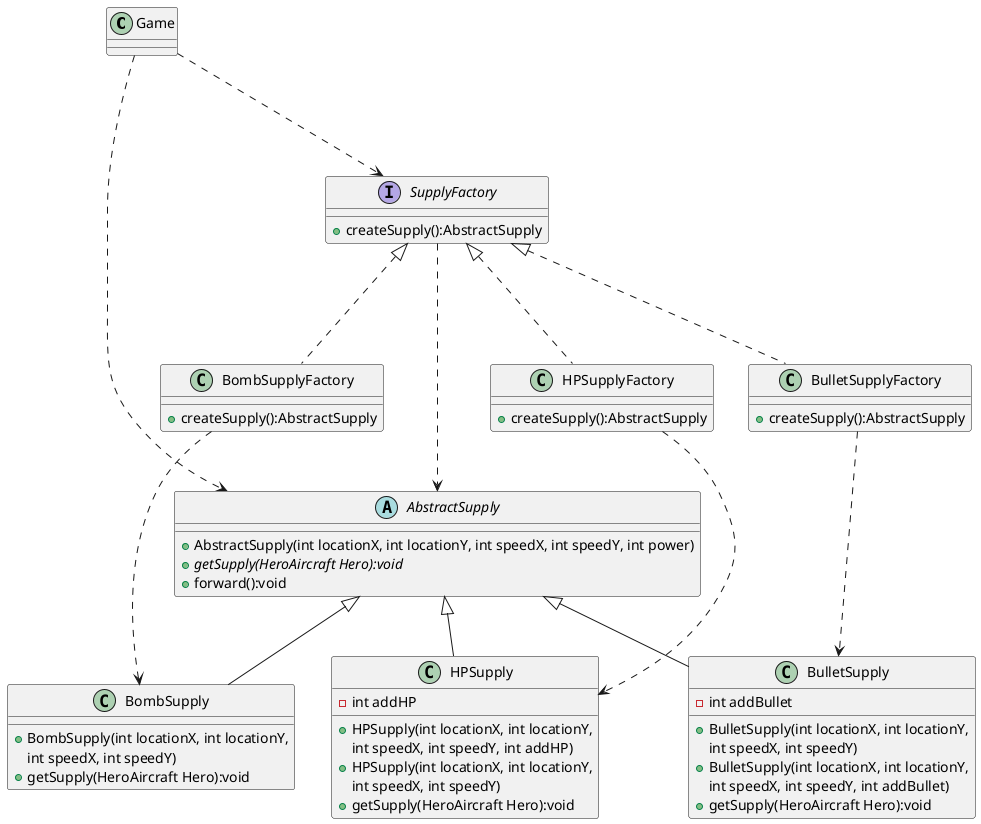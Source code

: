 @startuml
'https://plantuml.com/class-diagram
class Game{
}

Game ...> SupplyFactory
Game ...> AbstractSupply
Interface SupplyFactory{
    + createSupply():AbstractSupply
}

abstract class AbstractSupply
{
    + AbstractSupply(int locationX, int locationY, int speedX, int speedY, int power)
    + {abstract} getSupply(HeroAircraft Hero):void
    + forward():void
}
SupplyFactory ...> AbstractSupply

class HPSupplyFactory{
    + createSupply():AbstractSupply
}

class BulletSupplyFactory{
    + createSupply():AbstractSupply
}

class BombSupplyFactory{
    + createSupply():AbstractSupply
}

SupplyFactory <|... HPSupplyFactory
SupplyFactory <|... BulletSupplyFactory
SupplyFactory <|... BombSupplyFactory

HPSupplyFactory ...> HPSupply
BulletSupplyFactory ...> BulletSupply
BombSupplyFactory ...> BombSupply

AbstractSupply <|-- HPSupply
AbstractSupply <|-- BulletSupply
AbstractSupply <|-- BombSupply

class HPSupply{
    - int addHP
    + HPSupply(int locationX, int locationY,
     int speedX, int speedY, int addHP)
    + HPSupply(int locationX, int locationY,
     int speedX, int speedY)
    + getSupply(HeroAircraft Hero):void
}

class BulletSupply{
    - int addBullet
    + BulletSupply(int locationX, int locationY,
     int speedX, int speedY)
    + BulletSupply(int locationX, int locationY,
          int speedX, int speedY, int addBullet)
    + getSupply(HeroAircraft Hero):void
}

class BombSupply{
    + BombSupply(int locationX, int locationY,
     int speedX, int speedY)
    + getSupply(HeroAircraft Hero):void
}

@enduml